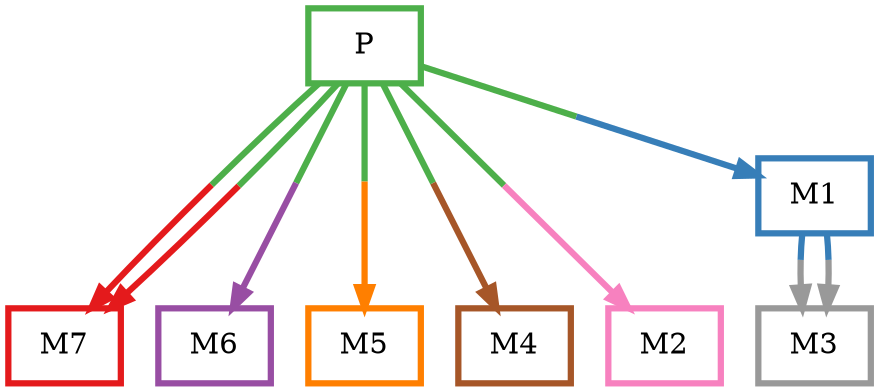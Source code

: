 digraph barS {
	{
		rank=same
	0 [shape=box,penwidth=3,colorscheme=set19,color=3,label="P"]
	}
	{
		rank=same
		7 [shape=box,penwidth=3,colorscheme=set19,color=1,label="M7"]
		6 [shape=box,penwidth=3,colorscheme=set19,color=4,label="M6"]
		5 [shape=box,penwidth=3,colorscheme=set19,color=5,label="M5"]
		4 [shape=box,penwidth=3,colorscheme=set19,color=7,label="M4"]
		3 [shape=box,penwidth=3,colorscheme=set19,color=9,label="M3"]
		2 [shape=box,penwidth=3,colorscheme=set19,color=8,label="M2"]
	}
	1 [shape=box,penwidth=3,colorscheme=set19,color=2,label="M1"]
	1 -> 3 [penwidth=3,colorscheme=set19,color="2;0.5:9"]
	1 -> 3 [penwidth=3,colorscheme=set19,color="2;0.5:9"]
	0 -> 7 [penwidth=3,colorscheme=set19,color="3;0.5:1"]
	0 -> 7 [penwidth=3,colorscheme=set19,color="3;0.5:1"]
	0 -> 6 [penwidth=3,colorscheme=set19,color="3;0.5:4"]
	0 -> 2 [penwidth=3,colorscheme=set19,color="3;0.5:8"]
	0 -> 5 [penwidth=3,colorscheme=set19,color="3;0.5:5"]
	0 -> 4 [penwidth=3,colorscheme=set19,color="3;0.5:7"]
	0 -> 1 [penwidth=3,colorscheme=set19,color="3;0.5:2"]
}
